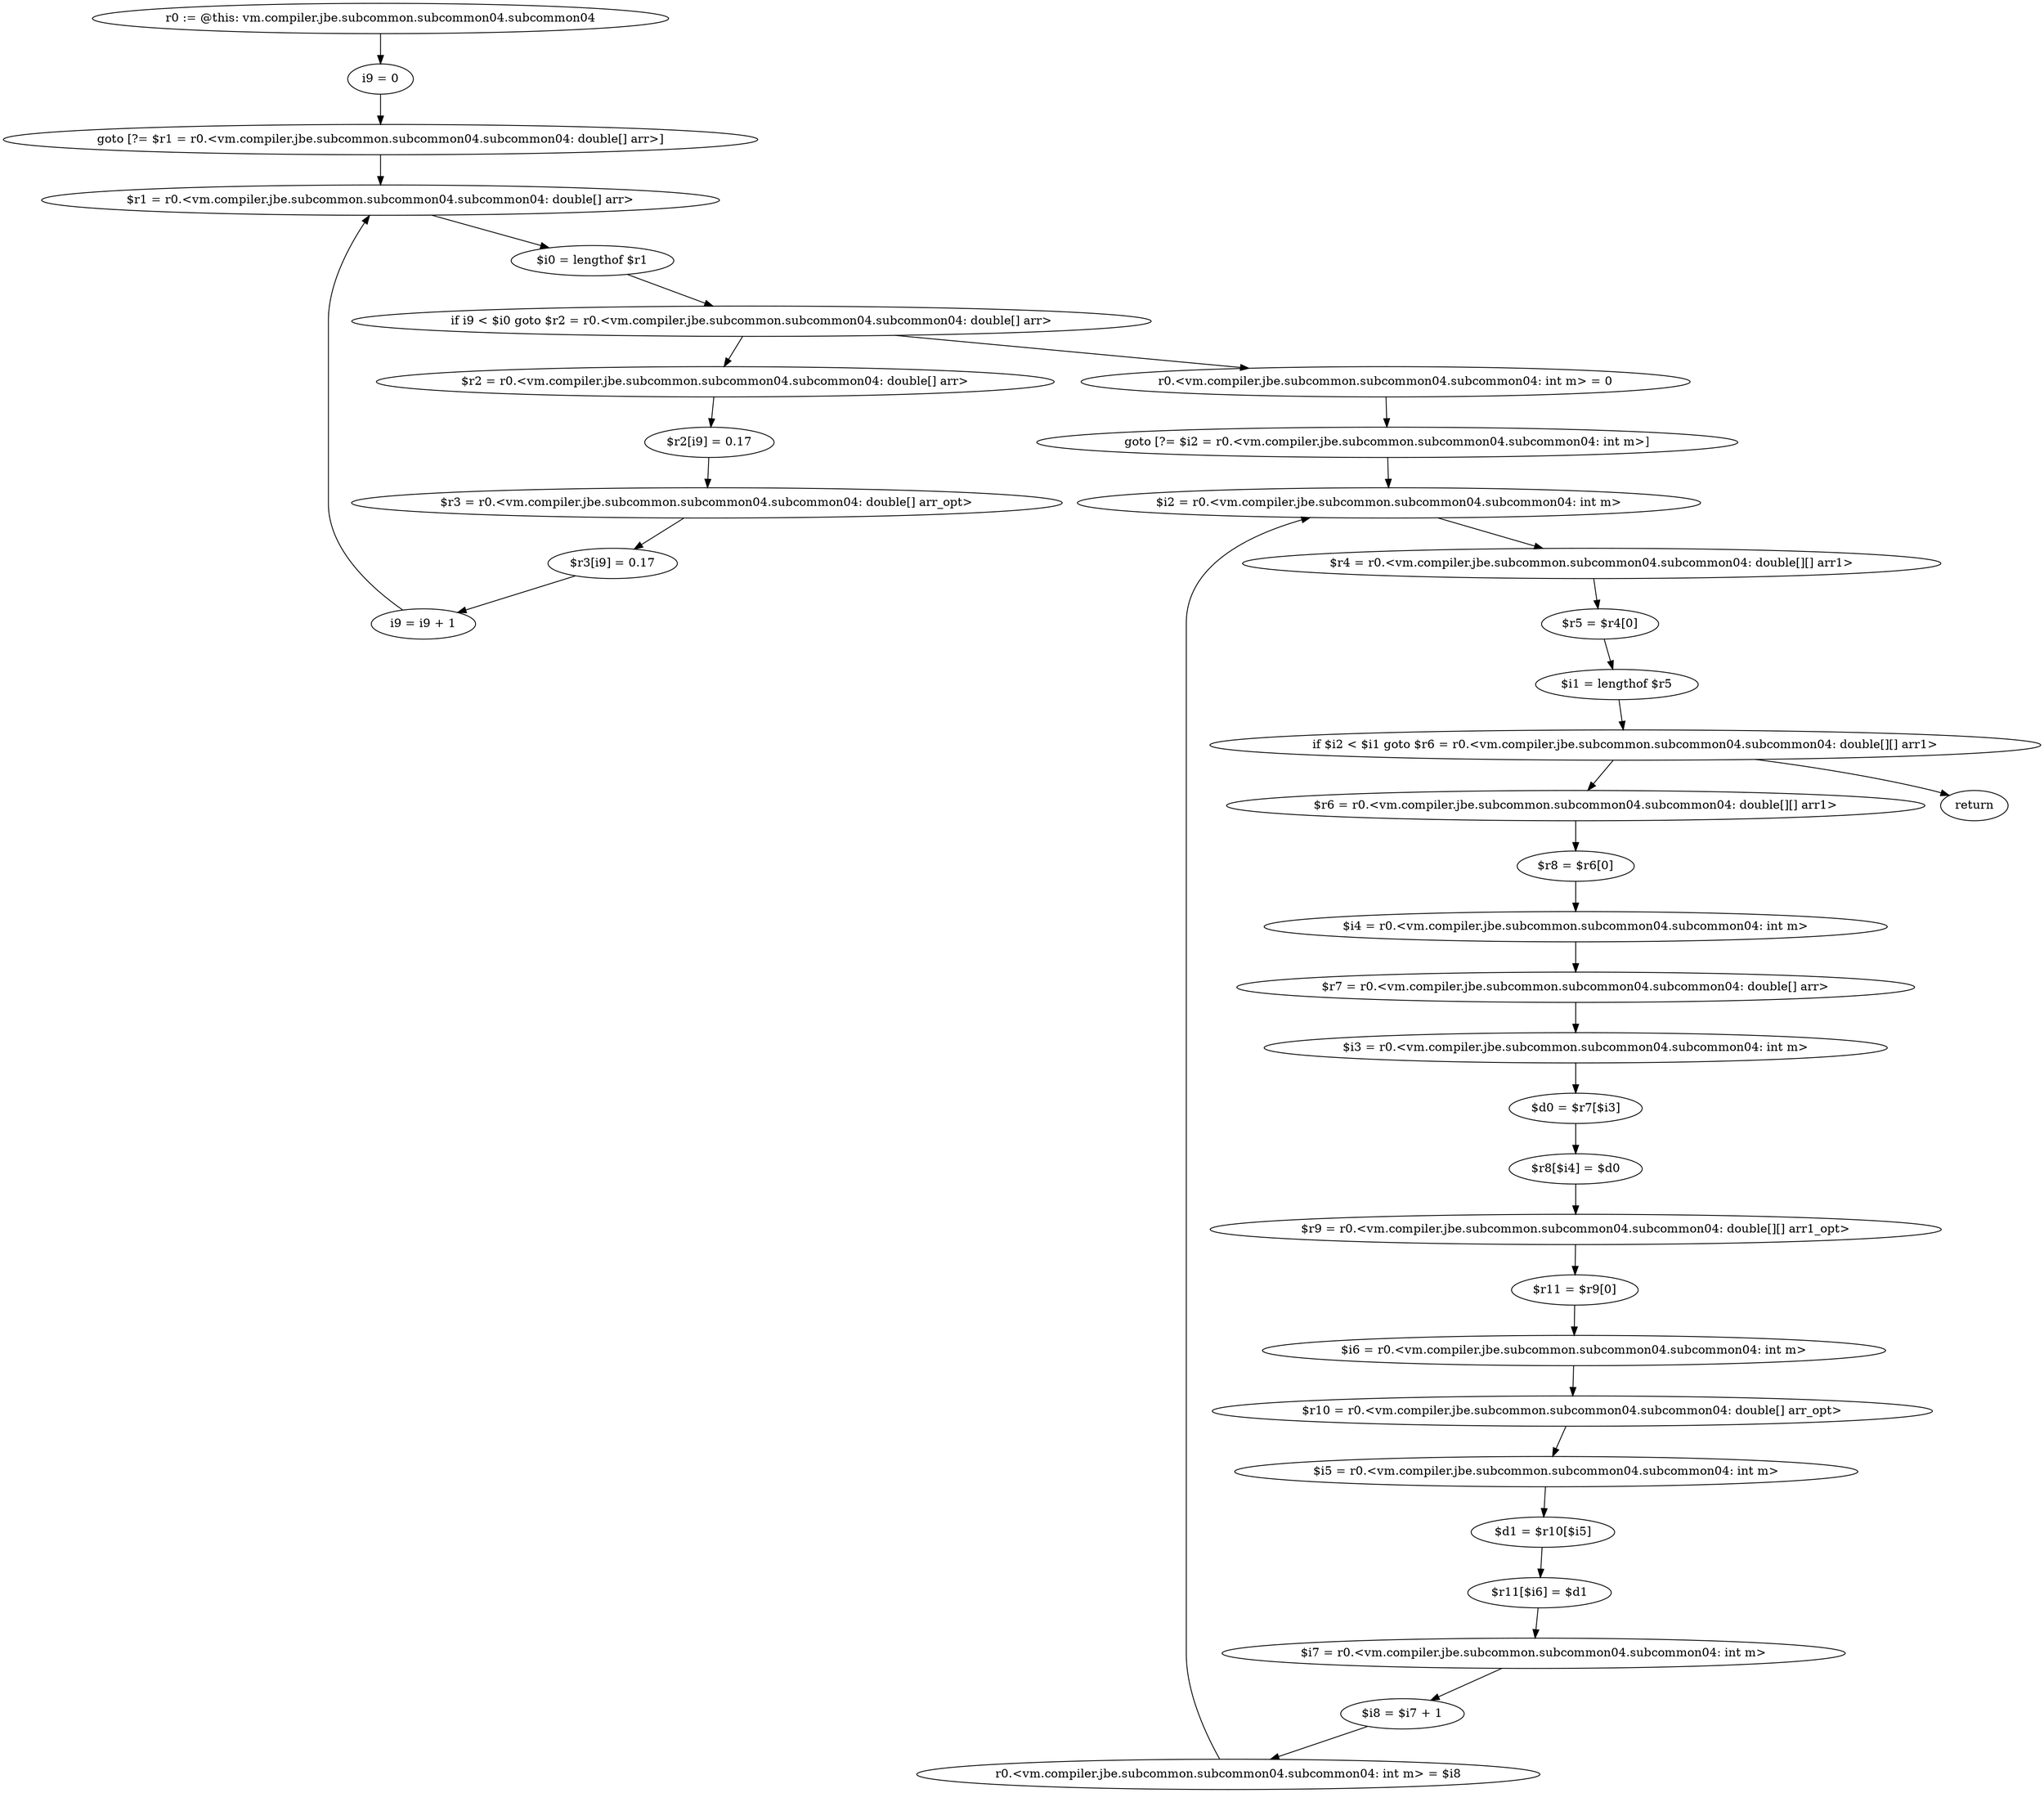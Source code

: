 digraph "unitGraph" {
    "r0 := @this: vm.compiler.jbe.subcommon.subcommon04.subcommon04"
    "i9 = 0"
    "goto [?= $r1 = r0.<vm.compiler.jbe.subcommon.subcommon04.subcommon04: double[] arr>]"
    "$r2 = r0.<vm.compiler.jbe.subcommon.subcommon04.subcommon04: double[] arr>"
    "$r2[i9] = 0.17"
    "$r3 = r0.<vm.compiler.jbe.subcommon.subcommon04.subcommon04: double[] arr_opt>"
    "$r3[i9] = 0.17"
    "i9 = i9 + 1"
    "$r1 = r0.<vm.compiler.jbe.subcommon.subcommon04.subcommon04: double[] arr>"
    "$i0 = lengthof $r1"
    "if i9 < $i0 goto $r2 = r0.<vm.compiler.jbe.subcommon.subcommon04.subcommon04: double[] arr>"
    "r0.<vm.compiler.jbe.subcommon.subcommon04.subcommon04: int m> = 0"
    "goto [?= $i2 = r0.<vm.compiler.jbe.subcommon.subcommon04.subcommon04: int m>]"
    "$r6 = r0.<vm.compiler.jbe.subcommon.subcommon04.subcommon04: double[][] arr1>"
    "$r8 = $r6[0]"
    "$i4 = r0.<vm.compiler.jbe.subcommon.subcommon04.subcommon04: int m>"
    "$r7 = r0.<vm.compiler.jbe.subcommon.subcommon04.subcommon04: double[] arr>"
    "$i3 = r0.<vm.compiler.jbe.subcommon.subcommon04.subcommon04: int m>"
    "$d0 = $r7[$i3]"
    "$r8[$i4] = $d0"
    "$r9 = r0.<vm.compiler.jbe.subcommon.subcommon04.subcommon04: double[][] arr1_opt>"
    "$r11 = $r9[0]"
    "$i6 = r0.<vm.compiler.jbe.subcommon.subcommon04.subcommon04: int m>"
    "$r10 = r0.<vm.compiler.jbe.subcommon.subcommon04.subcommon04: double[] arr_opt>"
    "$i5 = r0.<vm.compiler.jbe.subcommon.subcommon04.subcommon04: int m>"
    "$d1 = $r10[$i5]"
    "$r11[$i6] = $d1"
    "$i7 = r0.<vm.compiler.jbe.subcommon.subcommon04.subcommon04: int m>"
    "$i8 = $i7 + 1"
    "r0.<vm.compiler.jbe.subcommon.subcommon04.subcommon04: int m> = $i8"
    "$i2 = r0.<vm.compiler.jbe.subcommon.subcommon04.subcommon04: int m>"
    "$r4 = r0.<vm.compiler.jbe.subcommon.subcommon04.subcommon04: double[][] arr1>"
    "$r5 = $r4[0]"
    "$i1 = lengthof $r5"
    "if $i2 < $i1 goto $r6 = r0.<vm.compiler.jbe.subcommon.subcommon04.subcommon04: double[][] arr1>"
    "return"
    "r0 := @this: vm.compiler.jbe.subcommon.subcommon04.subcommon04"->"i9 = 0";
    "i9 = 0"->"goto [?= $r1 = r0.<vm.compiler.jbe.subcommon.subcommon04.subcommon04: double[] arr>]";
    "goto [?= $r1 = r0.<vm.compiler.jbe.subcommon.subcommon04.subcommon04: double[] arr>]"->"$r1 = r0.<vm.compiler.jbe.subcommon.subcommon04.subcommon04: double[] arr>";
    "$r2 = r0.<vm.compiler.jbe.subcommon.subcommon04.subcommon04: double[] arr>"->"$r2[i9] = 0.17";
    "$r2[i9] = 0.17"->"$r3 = r0.<vm.compiler.jbe.subcommon.subcommon04.subcommon04: double[] arr_opt>";
    "$r3 = r0.<vm.compiler.jbe.subcommon.subcommon04.subcommon04: double[] arr_opt>"->"$r3[i9] = 0.17";
    "$r3[i9] = 0.17"->"i9 = i9 + 1";
    "i9 = i9 + 1"->"$r1 = r0.<vm.compiler.jbe.subcommon.subcommon04.subcommon04: double[] arr>";
    "$r1 = r0.<vm.compiler.jbe.subcommon.subcommon04.subcommon04: double[] arr>"->"$i0 = lengthof $r1";
    "$i0 = lengthof $r1"->"if i9 < $i0 goto $r2 = r0.<vm.compiler.jbe.subcommon.subcommon04.subcommon04: double[] arr>";
    "if i9 < $i0 goto $r2 = r0.<vm.compiler.jbe.subcommon.subcommon04.subcommon04: double[] arr>"->"r0.<vm.compiler.jbe.subcommon.subcommon04.subcommon04: int m> = 0";
    "if i9 < $i0 goto $r2 = r0.<vm.compiler.jbe.subcommon.subcommon04.subcommon04: double[] arr>"->"$r2 = r0.<vm.compiler.jbe.subcommon.subcommon04.subcommon04: double[] arr>";
    "r0.<vm.compiler.jbe.subcommon.subcommon04.subcommon04: int m> = 0"->"goto [?= $i2 = r0.<vm.compiler.jbe.subcommon.subcommon04.subcommon04: int m>]";
    "goto [?= $i2 = r0.<vm.compiler.jbe.subcommon.subcommon04.subcommon04: int m>]"->"$i2 = r0.<vm.compiler.jbe.subcommon.subcommon04.subcommon04: int m>";
    "$r6 = r0.<vm.compiler.jbe.subcommon.subcommon04.subcommon04: double[][] arr1>"->"$r8 = $r6[0]";
    "$r8 = $r6[0]"->"$i4 = r0.<vm.compiler.jbe.subcommon.subcommon04.subcommon04: int m>";
    "$i4 = r0.<vm.compiler.jbe.subcommon.subcommon04.subcommon04: int m>"->"$r7 = r0.<vm.compiler.jbe.subcommon.subcommon04.subcommon04: double[] arr>";
    "$r7 = r0.<vm.compiler.jbe.subcommon.subcommon04.subcommon04: double[] arr>"->"$i3 = r0.<vm.compiler.jbe.subcommon.subcommon04.subcommon04: int m>";
    "$i3 = r0.<vm.compiler.jbe.subcommon.subcommon04.subcommon04: int m>"->"$d0 = $r7[$i3]";
    "$d0 = $r7[$i3]"->"$r8[$i4] = $d0";
    "$r8[$i4] = $d0"->"$r9 = r0.<vm.compiler.jbe.subcommon.subcommon04.subcommon04: double[][] arr1_opt>";
    "$r9 = r0.<vm.compiler.jbe.subcommon.subcommon04.subcommon04: double[][] arr1_opt>"->"$r11 = $r9[0]";
    "$r11 = $r9[0]"->"$i6 = r0.<vm.compiler.jbe.subcommon.subcommon04.subcommon04: int m>";
    "$i6 = r0.<vm.compiler.jbe.subcommon.subcommon04.subcommon04: int m>"->"$r10 = r0.<vm.compiler.jbe.subcommon.subcommon04.subcommon04: double[] arr_opt>";
    "$r10 = r0.<vm.compiler.jbe.subcommon.subcommon04.subcommon04: double[] arr_opt>"->"$i5 = r0.<vm.compiler.jbe.subcommon.subcommon04.subcommon04: int m>";
    "$i5 = r0.<vm.compiler.jbe.subcommon.subcommon04.subcommon04: int m>"->"$d1 = $r10[$i5]";
    "$d1 = $r10[$i5]"->"$r11[$i6] = $d1";
    "$r11[$i6] = $d1"->"$i7 = r0.<vm.compiler.jbe.subcommon.subcommon04.subcommon04: int m>";
    "$i7 = r0.<vm.compiler.jbe.subcommon.subcommon04.subcommon04: int m>"->"$i8 = $i7 + 1";
    "$i8 = $i7 + 1"->"r0.<vm.compiler.jbe.subcommon.subcommon04.subcommon04: int m> = $i8";
    "r0.<vm.compiler.jbe.subcommon.subcommon04.subcommon04: int m> = $i8"->"$i2 = r0.<vm.compiler.jbe.subcommon.subcommon04.subcommon04: int m>";
    "$i2 = r0.<vm.compiler.jbe.subcommon.subcommon04.subcommon04: int m>"->"$r4 = r0.<vm.compiler.jbe.subcommon.subcommon04.subcommon04: double[][] arr1>";
    "$r4 = r0.<vm.compiler.jbe.subcommon.subcommon04.subcommon04: double[][] arr1>"->"$r5 = $r4[0]";
    "$r5 = $r4[0]"->"$i1 = lengthof $r5";
    "$i1 = lengthof $r5"->"if $i2 < $i1 goto $r6 = r0.<vm.compiler.jbe.subcommon.subcommon04.subcommon04: double[][] arr1>";
    "if $i2 < $i1 goto $r6 = r0.<vm.compiler.jbe.subcommon.subcommon04.subcommon04: double[][] arr1>"->"return";
    "if $i2 < $i1 goto $r6 = r0.<vm.compiler.jbe.subcommon.subcommon04.subcommon04: double[][] arr1>"->"$r6 = r0.<vm.compiler.jbe.subcommon.subcommon04.subcommon04: double[][] arr1>";
}
